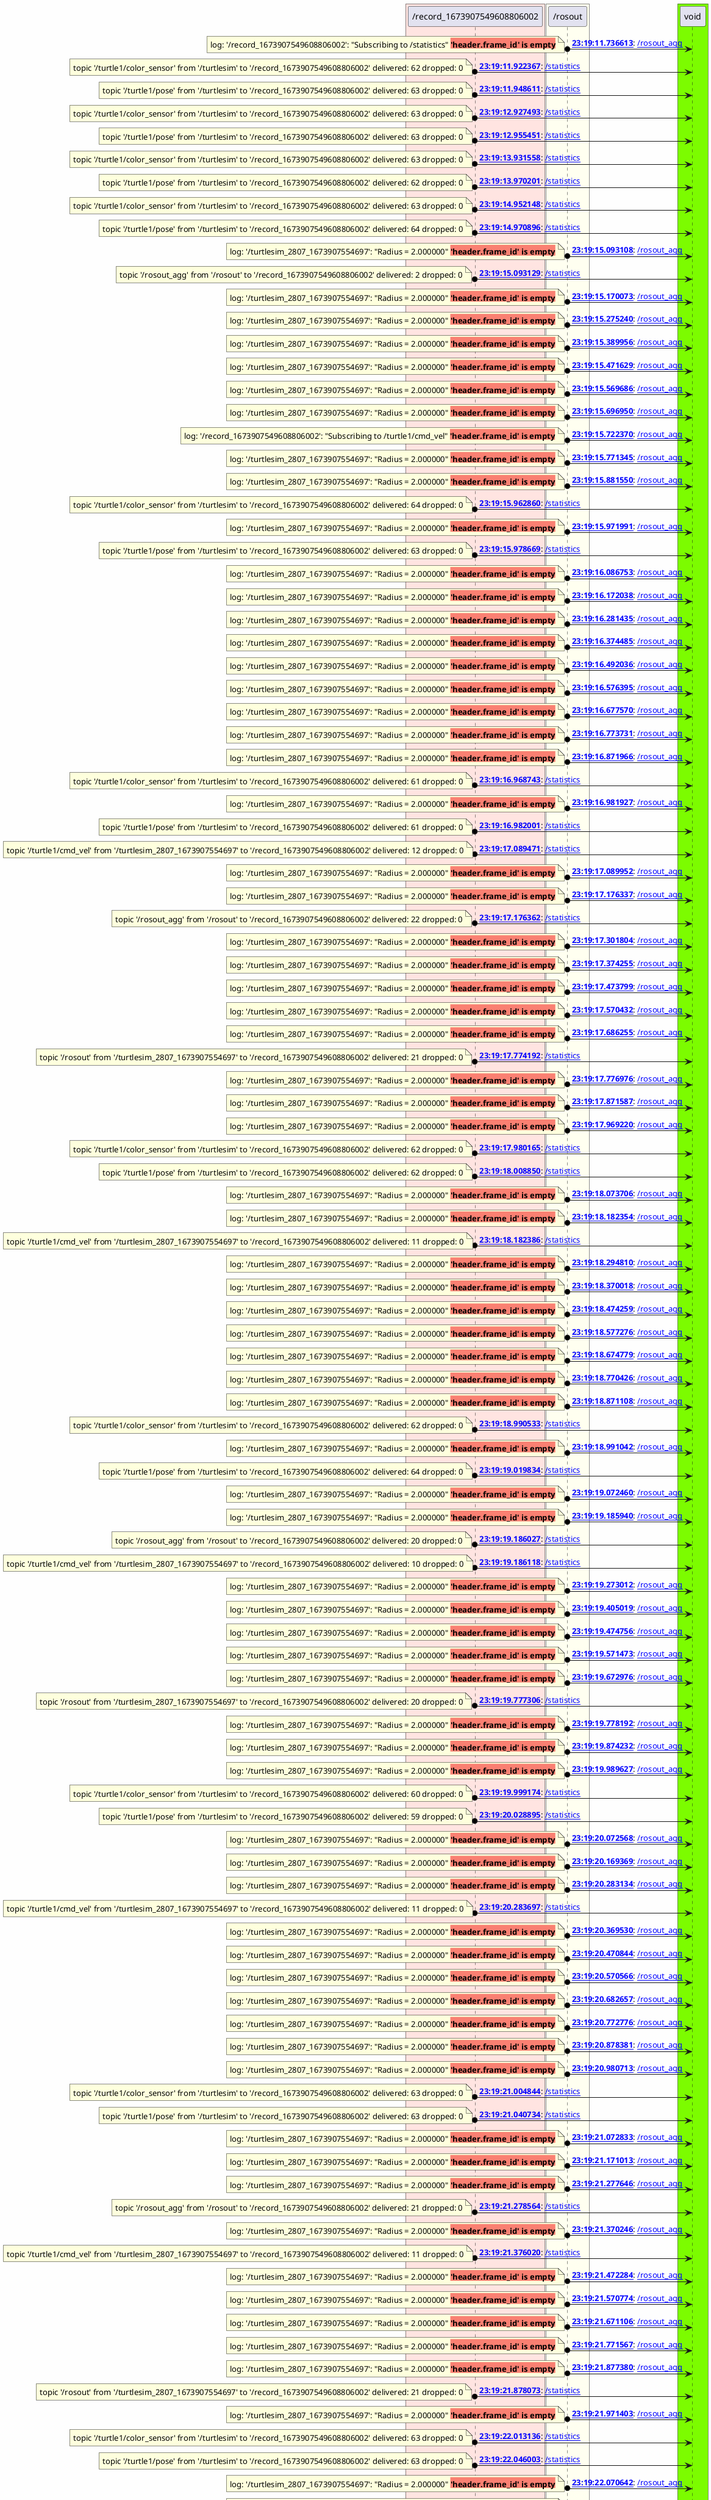@startuml

skinparam backgroundColor #FEFEFE

box #MistyRose
    participant "/record_1673907549608806002" as _record_1673907549608806002 [[../nodes/_record_1673907549608806002.html]]
end box
box #Ivory
    participant "/rosout" as _rosout [[../nodes/_rosout.html]]
end box
box #LawnGreen
    participant "void" as void [[../nodes/void.html]]
end box

_rosout o-> void : **[[../msgs/0000229_msg.html {message data} 23:19:11.736613]]**: [[../topics/_rosout_agg.html {topic data} /rosout_agg]]
note left
log: '/record_1673907549608806002': "Subscribing to /statistics" <b><back:salmon>'header.frame_id' is empty</back></b>
end note
_record_1673907549608806002 o-> void : **[[../msgs/0000254_msg.html {message data} 23:19:11.922367]]**: [[../topics/_statistics.html {topic data} /statistics]]
note left
topic '/turtle1/color_sensor' from '/turtlesim' to '/record_1673907549608806002' delivered: 62 dropped: 0
end note
_record_1673907549608806002 o-> void : **[[../msgs/0000259_msg.html {message data} 23:19:11.948611]]**: [[../topics/_statistics.html {topic data} /statistics]]
note left
topic '/turtle1/pose' from '/turtlesim' to '/record_1673907549608806002' delivered: 63 dropped: 0
end note
_record_1673907549608806002 o-> void : **[[../msgs/0000382_msg.html {message data} 23:19:12.927493]]**: [[../topics/_statistics.html {topic data} /statistics]]
note left
topic '/turtle1/color_sensor' from '/turtlesim' to '/record_1673907549608806002' delivered: 63 dropped: 0
end note
_record_1673907549608806002 o-> void : **[[../msgs/0000387_msg.html {message data} 23:19:12.955451]]**: [[../topics/_statistics.html {topic data} /statistics]]
note left
topic '/turtle1/pose' from '/turtlesim' to '/record_1673907549608806002' delivered: 63 dropped: 0
end note
_record_1673907549608806002 o-> void : **[[../msgs/0000510_msg.html {message data} 23:19:13.931558]]**: [[../topics/_statistics.html {topic data} /statistics]]
note left
topic '/turtle1/color_sensor' from '/turtlesim' to '/record_1673907549608806002' delivered: 63 dropped: 0
end note
_record_1673907549608806002 o-> void : **[[../msgs/0000515_msg.html {message data} 23:19:13.970201]]**: [[../topics/_statistics.html {topic data} /statistics]]
note left
topic '/turtle1/pose' from '/turtlesim' to '/record_1673907549608806002' delivered: 62 dropped: 0
end note
_record_1673907549608806002 o-> void : **[[../msgs/0000638_msg.html {message data} 23:19:14.952148]]**: [[../topics/_statistics.html {topic data} /statistics]]
note left
topic '/turtle1/color_sensor' from '/turtlesim' to '/record_1673907549608806002' delivered: 63 dropped: 0
end note
_record_1673907549608806002 o-> void : **[[../msgs/0000643_msg.html {message data} 23:19:14.970896]]**: [[../topics/_statistics.html {topic data} /statistics]]
note left
topic '/turtle1/pose' from '/turtlesim' to '/record_1673907549608806002' delivered: 64 dropped: 0
end note
_rosout o-> void : **[[../msgs/0000659_msg.html {message data} 23:19:15.093108]]**: [[../topics/_rosout_agg.html {topic data} /rosout_agg]]
note left
log: '/turtlesim_2807_1673907554697': "Radius = 2.000000" <b><back:salmon>'header.frame_id' is empty</back></b>
end note
_record_1673907549608806002 o-> void : **[[../msgs/0000660_msg.html {message data} 23:19:15.093129]]**: [[../topics/_statistics.html {topic data} /statistics]]
note left
topic '/rosout_agg' from '/rosout' to '/record_1673907549608806002' delivered: 2 dropped: 0
end note
_rosout o-> void : **[[../msgs/0000672_msg.html {message data} 23:19:15.170073]]**: [[../topics/_rosout_agg.html {topic data} /rosout_agg]]
note left
log: '/turtlesim_2807_1673907554697': "Radius = 2.000000" <b><back:salmon>'header.frame_id' is empty</back></b>
end note
_rosout o-> void : **[[../msgs/0000688_msg.html {message data} 23:19:15.275240]]**: [[../topics/_rosout_agg.html {topic data} /rosout_agg]]
note left
log: '/turtlesim_2807_1673907554697': "Radius = 2.000000" <b><back:salmon>'header.frame_id' is empty</back></b>
end note
_rosout o-> void : **[[../msgs/0000702_msg.html {message data} 23:19:15.389956]]**: [[../topics/_rosout_agg.html {topic data} /rosout_agg]]
note left
log: '/turtlesim_2807_1673907554697': "Radius = 2.000000" <b><back:salmon>'header.frame_id' is empty</back></b>
end note
_rosout o-> void : **[[../msgs/0000716_msg.html {message data} 23:19:15.471629]]**: [[../topics/_rosout_agg.html {topic data} /rosout_agg]]
note left
log: '/turtlesim_2807_1673907554697': "Radius = 2.000000" <b><back:salmon>'header.frame_id' is empty</back></b>
end note
_rosout o-> void : **[[../msgs/0000730_msg.html {message data} 23:19:15.569686]]**: [[../topics/_rosout_agg.html {topic data} /rosout_agg]]
note left
log: '/turtlesim_2807_1673907554697': "Radius = 2.000000" <b><back:salmon>'header.frame_id' is empty</back></b>
end note
_rosout o-> void : **[[../msgs/0000742_msg.html {message data} 23:19:15.696950]]**: [[../topics/_rosout_agg.html {topic data} /rosout_agg]]
note left
log: '/turtlesim_2807_1673907554697': "Radius = 2.000000" <b><back:salmon>'header.frame_id' is empty</back></b>
end note
_rosout o-> void : **[[../msgs/0000752_msg.html {message data} 23:19:15.722370]]**: [[../topics/_rosout_agg.html {topic data} /rosout_agg]]
note left
log: '/record_1673907549608806002': "Subscribing to /turtle1/cmd_vel" <b><back:salmon>'header.frame_id' is empty</back></b>
end note
_rosout o-> void : **[[../msgs/0000762_msg.html {message data} 23:19:15.771345]]**: [[../topics/_rosout_agg.html {topic data} /rosout_agg]]
note left
log: '/turtlesim_2807_1673907554697': "Radius = 2.000000" <b><back:salmon>'header.frame_id' is empty</back></b>
end note
_rosout o-> void : **[[../msgs/0000776_msg.html {message data} 23:19:15.881550]]**: [[../topics/_rosout_agg.html {topic data} /rosout_agg]]
note left
log: '/turtlesim_2807_1673907554697': "Radius = 2.000000" <b><back:salmon>'header.frame_id' is empty</back></b>
end note
_record_1673907549608806002 o-> void : **[[../msgs/0000789_msg.html {message data} 23:19:15.962860]]**: [[../topics/_statistics.html {topic data} /statistics]]
note left
topic '/turtle1/color_sensor' from '/turtlesim' to '/record_1673907549608806002' delivered: 64 dropped: 0
end note
_rosout o-> void : **[[../msgs/0000791_msg.html {message data} 23:19:15.971991]]**: [[../topics/_rosout_agg.html {topic data} /rosout_agg]]
note left
log: '/turtlesim_2807_1673907554697': "Radius = 2.000000" <b><back:salmon>'header.frame_id' is empty</back></b>
end note
_record_1673907549608806002 o-> void : **[[../msgs/0000795_msg.html {message data} 23:19:15.978669]]**: [[../topics/_statistics.html {topic data} /statistics]]
note left
topic '/turtle1/pose' from '/turtlesim' to '/record_1673907549608806002' delivered: 63 dropped: 0
end note
_rosout o-> void : **[[../msgs/0000810_msg.html {message data} 23:19:16.086753]]**: [[../topics/_rosout_agg.html {topic data} /rosout_agg]]
note left
log: '/turtlesim_2807_1673907554697': "Radius = 2.000000" <b><back:salmon>'header.frame_id' is empty</back></b>
end note
_rosout o-> void : **[[../msgs/0000825_msg.html {message data} 23:19:16.172038]]**: [[../topics/_rosout_agg.html {topic data} /rosout_agg]]
note left
log: '/turtlesim_2807_1673907554697': "Radius = 2.000000" <b><back:salmon>'header.frame_id' is empty</back></b>
end note
_rosout o-> void : **[[../msgs/0000839_msg.html {message data} 23:19:16.281435]]**: [[../topics/_rosout_agg.html {topic data} /rosout_agg]]
note left
log: '/turtlesim_2807_1673907554697': "Radius = 2.000000" <b><back:salmon>'header.frame_id' is empty</back></b>
end note
_rosout o-> void : **[[../msgs/0000855_msg.html {message data} 23:19:16.374485]]**: [[../topics/_rosout_agg.html {topic data} /rosout_agg]]
note left
log: '/turtlesim_2807_1673907554697': "Radius = 2.000000" <b><back:salmon>'header.frame_id' is empty</back></b>
end note
_rosout o-> void : **[[../msgs/0000869_msg.html {message data} 23:19:16.492036]]**: [[../topics/_rosout_agg.html {topic data} /rosout_agg]]
note left
log: '/turtlesim_2807_1673907554697': "Radius = 2.000000" <b><back:salmon>'header.frame_id' is empty</back></b>
end note
_rosout o-> void : **[[../msgs/0000887_msg.html {message data} 23:19:16.576395]]**: [[../topics/_rosout_agg.html {topic data} /rosout_agg]]
note left
log: '/turtlesim_2807_1673907554697': "Radius = 2.000000" <b><back:salmon>'header.frame_id' is empty</back></b>
end note
_rosout o-> void : **[[../msgs/0000900_msg.html {message data} 23:19:16.677570]]**: [[../topics/_rosout_agg.html {topic data} /rosout_agg]]
note left
log: '/turtlesim_2807_1673907554697': "Radius = 2.000000" <b><back:salmon>'header.frame_id' is empty</back></b>
end note
_rosout o-> void : **[[../msgs/0000913_msg.html {message data} 23:19:16.773731]]**: [[../topics/_rosout_agg.html {topic data} /rosout_agg]]
note left
log: '/turtlesim_2807_1673907554697': "Radius = 2.000000" <b><back:salmon>'header.frame_id' is empty</back></b>
end note
_rosout o-> void : **[[../msgs/0000930_msg.html {message data} 23:19:16.871966]]**: [[../topics/_rosout_agg.html {topic data} /rosout_agg]]
note left
log: '/turtlesim_2807_1673907554697': "Radius = 2.000000" <b><back:salmon>'header.frame_id' is empty</back></b>
end note
_record_1673907549608806002 o-> void : **[[../msgs/0000943_msg.html {message data} 23:19:16.968743]]**: [[../topics/_statistics.html {topic data} /statistics]]
note left
topic '/turtle1/color_sensor' from '/turtlesim' to '/record_1673907549608806002' delivered: 61 dropped: 0
end note
_rosout o-> void : **[[../msgs/0000946_msg.html {message data} 23:19:16.981927]]**: [[../topics/_rosout_agg.html {topic data} /rosout_agg]]
note left
log: '/turtlesim_2807_1673907554697': "Radius = 2.000000" <b><back:salmon>'header.frame_id' is empty</back></b>
end note
_record_1673907549608806002 o-> void : **[[../msgs/0000949_msg.html {message data} 23:19:16.982001]]**: [[../topics/_statistics.html {topic data} /statistics]]
note left
topic '/turtle1/pose' from '/turtlesim' to '/record_1673907549608806002' delivered: 61 dropped: 0
end note
_record_1673907549608806002 o-> void : **[[../msgs/0000964_msg.html {message data} 23:19:17.089471]]**: [[../topics/_statistics.html {topic data} /statistics]]
note left
topic '/turtle1/cmd_vel' from '/turtlesim_2807_1673907554697' to '/record_1673907549608806002' delivered: 12 dropped: 0
end note
_rosout o-> void : **[[../msgs/0000965_msg.html {message data} 23:19:17.089952]]**: [[../topics/_rosout_agg.html {topic data} /rosout_agg]]
note left
log: '/turtlesim_2807_1673907554697': "Radius = 2.000000" <b><back:salmon>'header.frame_id' is empty</back></b>
end note
_rosout o-> void : **[[../msgs/0000980_msg.html {message data} 23:19:17.176337]]**: [[../topics/_rosout_agg.html {topic data} /rosout_agg]]
note left
log: '/turtlesim_2807_1673907554697': "Radius = 2.000000" <b><back:salmon>'header.frame_id' is empty</back></b>
end note
_record_1673907549608806002 o-> void : **[[../msgs/0000981_msg.html {message data} 23:19:17.176362]]**: [[../topics/_statistics.html {topic data} /statistics]]
note left
topic '/rosout_agg' from '/rosout' to '/record_1673907549608806002' delivered: 22 dropped: 0
end note
_rosout o-> void : **[[../msgs/0000995_msg.html {message data} 23:19:17.301804]]**: [[../topics/_rosout_agg.html {topic data} /rosout_agg]]
note left
log: '/turtlesim_2807_1673907554697': "Radius = 2.000000" <b><back:salmon>'header.frame_id' is empty</back></b>
end note
_rosout o-> void : **[[../msgs/0001011_msg.html {message data} 23:19:17.374255]]**: [[../topics/_rosout_agg.html {topic data} /rosout_agg]]
note left
log: '/turtlesim_2807_1673907554697': "Radius = 2.000000" <b><back:salmon>'header.frame_id' is empty</back></b>
end note
_rosout o-> void : **[[../msgs/0001025_msg.html {message data} 23:19:17.473799]]**: [[../topics/_rosout_agg.html {topic data} /rosout_agg]]
note left
log: '/turtlesim_2807_1673907554697': "Radius = 2.000000" <b><back:salmon>'header.frame_id' is empty</back></b>
end note
_rosout o-> void : **[[../msgs/0001041_msg.html {message data} 23:19:17.570432]]**: [[../topics/_rosout_agg.html {topic data} /rosout_agg]]
note left
log: '/turtlesim_2807_1673907554697': "Radius = 2.000000" <b><back:salmon>'header.frame_id' is empty</back></b>
end note
_rosout o-> void : **[[../msgs/0001058_msg.html {message data} 23:19:17.686255]]**: [[../topics/_rosout_agg.html {topic data} /rosout_agg]]
note left
log: '/turtlesim_2807_1673907554697': "Radius = 2.000000" <b><back:salmon>'header.frame_id' is empty</back></b>
end note
_record_1673907549608806002 o-> void : **[[../msgs/0001070_msg.html {message data} 23:19:17.774192]]**: [[../topics/_statistics.html {topic data} /statistics]]
note left
topic '/rosout' from '/turtlesim_2807_1673907554697' to '/record_1673907549608806002' delivered: 21 dropped: 0
end note
_rosout o-> void : **[[../msgs/0001072_msg.html {message data} 23:19:17.776976]]**: [[../topics/_rosout_agg.html {topic data} /rosout_agg]]
note left
log: '/turtlesim_2807_1673907554697': "Radius = 2.000000" <b><back:salmon>'header.frame_id' is empty</back></b>
end note
_rosout o-> void : **[[../msgs/0001087_msg.html {message data} 23:19:17.871587]]**: [[../topics/_rosout_agg.html {topic data} /rosout_agg]]
note left
log: '/turtlesim_2807_1673907554697': "Radius = 2.000000" <b><back:salmon>'header.frame_id' is empty</back></b>
end note
_rosout o-> void : **[[../msgs/0001102_msg.html {message data} 23:19:17.969220]]**: [[../topics/_rosout_agg.html {topic data} /rosout_agg]]
note left
log: '/turtlesim_2807_1673907554697': "Radius = 2.000000" <b><back:salmon>'header.frame_id' is empty</back></b>
end note
_record_1673907549608806002 o-> void : **[[../msgs/0001105_msg.html {message data} 23:19:17.980165]]**: [[../topics/_statistics.html {topic data} /statistics]]
note left
topic '/turtle1/color_sensor' from '/turtlesim' to '/record_1673907549608806002' delivered: 62 dropped: 0
end note
_record_1673907549608806002 o-> void : **[[../msgs/0001108_msg.html {message data} 23:19:18.008850]]**: [[../topics/_statistics.html {topic data} /statistics]]
note left
topic '/turtle1/pose' from '/turtlesim' to '/record_1673907549608806002' delivered: 62 dropped: 0
end note
_rosout o-> void : **[[../msgs/0001119_msg.html {message data} 23:19:18.073706]]**: [[../topics/_rosout_agg.html {topic data} /rosout_agg]]
note left
log: '/turtlesim_2807_1673907554697': "Radius = 2.000000" <b><back:salmon>'header.frame_id' is empty</back></b>
end note
_rosout o-> void : **[[../msgs/0001136_msg.html {message data} 23:19:18.182354]]**: [[../topics/_rosout_agg.html {topic data} /rosout_agg]]
note left
log: '/turtlesim_2807_1673907554697': "Radius = 2.000000" <b><back:salmon>'header.frame_id' is empty</back></b>
end note
_record_1673907549608806002 o-> void : **[[../msgs/0001137_msg.html {message data} 23:19:18.182386]]**: [[../topics/_statistics.html {topic data} /statistics]]
note left
topic '/turtle1/cmd_vel' from '/turtlesim_2807_1673907554697' to '/record_1673907549608806002' delivered: 11 dropped: 0
end note
_rosout o-> void : **[[../msgs/0001154_msg.html {message data} 23:19:18.294810]]**: [[../topics/_rosout_agg.html {topic data} /rosout_agg]]
note left
log: '/turtlesim_2807_1673907554697': "Radius = 2.000000" <b><back:salmon>'header.frame_id' is empty</back></b>
end note
_rosout o-> void : **[[../msgs/0001167_msg.html {message data} 23:19:18.370018]]**: [[../topics/_rosout_agg.html {topic data} /rosout_agg]]
note left
log: '/turtlesim_2807_1673907554697': "Radius = 2.000000" <b><back:salmon>'header.frame_id' is empty</back></b>
end note
_rosout o-> void : **[[../msgs/0001180_msg.html {message data} 23:19:18.474259]]**: [[../topics/_rosout_agg.html {topic data} /rosout_agg]]
note left
log: '/turtlesim_2807_1673907554697': "Radius = 2.000000" <b><back:salmon>'header.frame_id' is empty</back></b>
end note
_rosout o-> void : **[[../msgs/0001197_msg.html {message data} 23:19:18.577276]]**: [[../topics/_rosout_agg.html {topic data} /rosout_agg]]
note left
log: '/turtlesim_2807_1673907554697': "Radius = 2.000000" <b><back:salmon>'header.frame_id' is empty</back></b>
end note
_rosout o-> void : **[[../msgs/0001214_msg.html {message data} 23:19:18.674779]]**: [[../topics/_rosout_agg.html {topic data} /rosout_agg]]
note left
log: '/turtlesim_2807_1673907554697': "Radius = 2.000000" <b><back:salmon>'header.frame_id' is empty</back></b>
end note
_rosout o-> void : **[[../msgs/0001227_msg.html {message data} 23:19:18.770426]]**: [[../topics/_rosout_agg.html {topic data} /rosout_agg]]
note left
log: '/turtlesim_2807_1673907554697': "Radius = 2.000000" <b><back:salmon>'header.frame_id' is empty</back></b>
end note
_rosout o-> void : **[[../msgs/0001242_msg.html {message data} 23:19:18.871108]]**: [[../topics/_rosout_agg.html {topic data} /rosout_agg]]
note left
log: '/turtlesim_2807_1673907554697': "Radius = 2.000000" <b><back:salmon>'header.frame_id' is empty</back></b>
end note
_record_1673907549608806002 o-> void : **[[../msgs/0001263_msg.html {message data} 23:19:18.990533]]**: [[../topics/_statistics.html {topic data} /statistics]]
note left
topic '/turtle1/color_sensor' from '/turtlesim' to '/record_1673907549608806002' delivered: 62 dropped: 0
end note
_rosout o-> void : **[[../msgs/0001264_msg.html {message data} 23:19:18.991042]]**: [[../topics/_rosout_agg.html {topic data} /rosout_agg]]
note left
log: '/turtlesim_2807_1673907554697': "Radius = 2.000000" <b><back:salmon>'header.frame_id' is empty</back></b>
end note
_record_1673907549608806002 o-> void : **[[../msgs/0001269_msg.html {message data} 23:19:19.019834]]**: [[../topics/_statistics.html {topic data} /statistics]]
note left
topic '/turtle1/pose' from '/turtlesim' to '/record_1673907549608806002' delivered: 64 dropped: 0
end note
_rosout o-> void : **[[../msgs/0001278_msg.html {message data} 23:19:19.072460]]**: [[../topics/_rosout_agg.html {topic data} /rosout_agg]]
note left
log: '/turtlesim_2807_1673907554697': "Radius = 2.000000" <b><back:salmon>'header.frame_id' is empty</back></b>
end note
_rosout o-> void : **[[../msgs/0001289_msg.html {message data} 23:19:19.185940]]**: [[../topics/_rosout_agg.html {topic data} /rosout_agg]]
note left
log: '/turtlesim_2807_1673907554697': "Radius = 2.000000" <b><back:salmon>'header.frame_id' is empty</back></b>
end note
_record_1673907549608806002 o-> void : **[[../msgs/0001292_msg.html {message data} 23:19:19.186027]]**: [[../topics/_statistics.html {topic data} /statistics]]
note left
topic '/rosout_agg' from '/rosout' to '/record_1673907549608806002' delivered: 20 dropped: 0
end note
_record_1673907549608806002 o-> void : **[[../msgs/0001293_msg.html {message data} 23:19:19.186118]]**: [[../topics/_statistics.html {topic data} /statistics]]
note left
topic '/turtle1/cmd_vel' from '/turtlesim_2807_1673907554697' to '/record_1673907549608806002' delivered: 10 dropped: 0
end note
_rosout o-> void : **[[../msgs/0001304_msg.html {message data} 23:19:19.273012]]**: [[../topics/_rosout_agg.html {topic data} /rosout_agg]]
note left
log: '/turtlesim_2807_1673907554697': "Radius = 2.000000" <b><back:salmon>'header.frame_id' is empty</back></b>
end note
_rosout o-> void : **[[../msgs/0001323_msg.html {message data} 23:19:19.405019]]**: [[../topics/_rosout_agg.html {topic data} /rosout_agg]]
note left
log: '/turtlesim_2807_1673907554697': "Radius = 2.000000" <b><back:salmon>'header.frame_id' is empty</back></b>
end note
_rosout o-> void : **[[../msgs/0001334_msg.html {message data} 23:19:19.474756]]**: [[../topics/_rosout_agg.html {topic data} /rosout_agg]]
note left
log: '/turtlesim_2807_1673907554697': "Radius = 2.000000" <b><back:salmon>'header.frame_id' is empty</back></b>
end note
_rosout o-> void : **[[../msgs/0001347_msg.html {message data} 23:19:19.571473]]**: [[../topics/_rosout_agg.html {topic data} /rosout_agg]]
note left
log: '/turtlesim_2807_1673907554697': "Radius = 2.000000" <b><back:salmon>'header.frame_id' is empty</back></b>
end note
_rosout o-> void : **[[../msgs/0001364_msg.html {message data} 23:19:19.672976]]**: [[../topics/_rosout_agg.html {topic data} /rosout_agg]]
note left
log: '/turtlesim_2807_1673907554697': "Radius = 2.000000" <b><back:salmon>'header.frame_id' is empty</back></b>
end note
_record_1673907549608806002 o-> void : **[[../msgs/0001380_msg.html {message data} 23:19:19.777306]]**: [[../topics/_statistics.html {topic data} /statistics]]
note left
topic '/rosout' from '/turtlesim_2807_1673907554697' to '/record_1673907549608806002' delivered: 20 dropped: 0
end note
_rosout o-> void : **[[../msgs/0001381_msg.html {message data} 23:19:19.778192]]**: [[../topics/_rosout_agg.html {topic data} /rosout_agg]]
note left
log: '/turtlesim_2807_1673907554697': "Radius = 2.000000" <b><back:salmon>'header.frame_id' is empty</back></b>
end note
_rosout o-> void : **[[../msgs/0001397_msg.html {message data} 23:19:19.874232]]**: [[../topics/_rosout_agg.html {topic data} /rosout_agg]]
note left
log: '/turtlesim_2807_1673907554697': "Radius = 2.000000" <b><back:salmon>'header.frame_id' is empty</back></b>
end note
_rosout o-> void : **[[../msgs/0001412_msg.html {message data} 23:19:19.989627]]**: [[../topics/_rosout_agg.html {topic data} /rosout_agg]]
note left
log: '/turtlesim_2807_1673907554697': "Radius = 2.000000" <b><back:salmon>'header.frame_id' is empty</back></b>
end note
_record_1673907549608806002 o-> void : **[[../msgs/0001417_msg.html {message data} 23:19:19.999174]]**: [[../topics/_statistics.html {topic data} /statistics]]
note left
topic '/turtle1/color_sensor' from '/turtlesim' to '/record_1673907549608806002' delivered: 60 dropped: 0
end note
_record_1673907549608806002 o-> void : **[[../msgs/0001422_msg.html {message data} 23:19:20.028895]]**: [[../topics/_statistics.html {topic data} /statistics]]
note left
topic '/turtle1/pose' from '/turtlesim' to '/record_1673907549608806002' delivered: 59 dropped: 0
end note
_rosout o-> void : **[[../msgs/0001429_msg.html {message data} 23:19:20.072568]]**: [[../topics/_rosout_agg.html {topic data} /rosout_agg]]
note left
log: '/turtlesim_2807_1673907554697': "Radius = 2.000000" <b><back:salmon>'header.frame_id' is empty</back></b>
end note
_rosout o-> void : **[[../msgs/0001442_msg.html {message data} 23:19:20.169369]]**: [[../topics/_rosout_agg.html {topic data} /rosout_agg]]
note left
log: '/turtlesim_2807_1673907554697': "Radius = 2.000000" <b><back:salmon>'header.frame_id' is empty</back></b>
end note
_rosout o-> void : **[[../msgs/0001457_msg.html {message data} 23:19:20.283134]]**: [[../topics/_rosout_agg.html {topic data} /rosout_agg]]
note left
log: '/turtlesim_2807_1673907554697': "Radius = 2.000000" <b><back:salmon>'header.frame_id' is empty</back></b>
end note
_record_1673907549608806002 o-> void : **[[../msgs/0001460_msg.html {message data} 23:19:20.283697]]**: [[../topics/_statistics.html {topic data} /statistics]]
note left
topic '/turtle1/cmd_vel' from '/turtlesim_2807_1673907554697' to '/record_1673907549608806002' delivered: 11 dropped: 0
end note
_rosout o-> void : **[[../msgs/0001475_msg.html {message data} 23:19:20.369530]]**: [[../topics/_rosout_agg.html {topic data} /rosout_agg]]
note left
log: '/turtlesim_2807_1673907554697': "Radius = 2.000000" <b><back:salmon>'header.frame_id' is empty</back></b>
end note
_rosout o-> void : **[[../msgs/0001492_msg.html {message data} 23:19:20.470844]]**: [[../topics/_rosout_agg.html {topic data} /rosout_agg]]
note left
log: '/turtlesim_2807_1673907554697': "Radius = 2.000000" <b><back:salmon>'header.frame_id' is empty</back></b>
end note
_rosout o-> void : **[[../msgs/0001505_msg.html {message data} 23:19:20.570566]]**: [[../topics/_rosout_agg.html {topic data} /rosout_agg]]
note left
log: '/turtlesim_2807_1673907554697': "Radius = 2.000000" <b><back:salmon>'header.frame_id' is empty</back></b>
end note
_rosout o-> void : **[[../msgs/0001523_msg.html {message data} 23:19:20.682657]]**: [[../topics/_rosout_agg.html {topic data} /rosout_agg]]
note left
log: '/turtlesim_2807_1673907554697': "Radius = 2.000000" <b><back:salmon>'header.frame_id' is empty</back></b>
end note
_rosout o-> void : **[[../msgs/0001535_msg.html {message data} 23:19:20.772776]]**: [[../topics/_rosout_agg.html {topic data} /rosout_agg]]
note left
log: '/turtlesim_2807_1673907554697': "Radius = 2.000000" <b><back:salmon>'header.frame_id' is empty</back></b>
end note
_rosout o-> void : **[[../msgs/0001554_msg.html {message data} 23:19:20.878381]]**: [[../topics/_rosout_agg.html {topic data} /rosout_agg]]
note left
log: '/turtlesim_2807_1673907554697': "Radius = 2.000000" <b><back:salmon>'header.frame_id' is empty</back></b>
end note
_rosout o-> void : **[[../msgs/0001569_msg.html {message data} 23:19:20.980713]]**: [[../topics/_rosout_agg.html {topic data} /rosout_agg]]
note left
log: '/turtlesim_2807_1673907554697': "Radius = 2.000000" <b><back:salmon>'header.frame_id' is empty</back></b>
end note
_record_1673907549608806002 o-> void : **[[../msgs/0001576_msg.html {message data} 23:19:21.004844]]**: [[../topics/_statistics.html {topic data} /statistics]]
note left
topic '/turtle1/color_sensor' from '/turtlesim' to '/record_1673907549608806002' delivered: 63 dropped: 0
end note
_record_1673907549608806002 o-> void : **[[../msgs/0001581_msg.html {message data} 23:19:21.040734]]**: [[../topics/_statistics.html {topic data} /statistics]]
note left
topic '/turtle1/pose' from '/turtlesim' to '/record_1673907549608806002' delivered: 63 dropped: 0
end note
_rosout o-> void : **[[../msgs/0001586_msg.html {message data} 23:19:21.072833]]**: [[../topics/_rosout_agg.html {topic data} /rosout_agg]]
note left
log: '/turtlesim_2807_1673907554697': "Radius = 2.000000" <b><back:salmon>'header.frame_id' is empty</back></b>
end note
_rosout o-> void : **[[../msgs/0001601_msg.html {message data} 23:19:21.171013]]**: [[../topics/_rosout_agg.html {topic data} /rosout_agg]]
note left
log: '/turtlesim_2807_1673907554697': "Radius = 2.000000" <b><back:salmon>'header.frame_id' is empty</back></b>
end note
_rosout o-> void : **[[../msgs/0001617_msg.html {message data} 23:19:21.277646]]**: [[../topics/_rosout_agg.html {topic data} /rosout_agg]]
note left
log: '/turtlesim_2807_1673907554697': "Radius = 2.000000" <b><back:salmon>'header.frame_id' is empty</back></b>
end note
_record_1673907549608806002 o-> void : **[[../msgs/0001621_msg.html {message data} 23:19:21.278564]]**: [[../topics/_statistics.html {topic data} /statistics]]
note left
topic '/rosout_agg' from '/rosout' to '/record_1673907549608806002' delivered: 21 dropped: 0
end note
_rosout o-> void : **[[../msgs/0001632_msg.html {message data} 23:19:21.370246]]**: [[../topics/_rosout_agg.html {topic data} /rosout_agg]]
note left
log: '/turtlesim_2807_1673907554697': "Radius = 2.000000" <b><back:salmon>'header.frame_id' is empty</back></b>
end note
_record_1673907549608806002 o-> void : **[[../msgs/0001637_msg.html {message data} 23:19:21.376020]]**: [[../topics/_statistics.html {topic data} /statistics]]
note left
topic '/turtle1/cmd_vel' from '/turtlesim_2807_1673907554697' to '/record_1673907549608806002' delivered: 11 dropped: 0
end note
_rosout o-> void : **[[../msgs/0001650_msg.html {message data} 23:19:21.472284]]**: [[../topics/_rosout_agg.html {topic data} /rosout_agg]]
note left
log: '/turtlesim_2807_1673907554697': "Radius = 2.000000" <b><back:salmon>'header.frame_id' is empty</back></b>
end note
_rosout o-> void : **[[../msgs/0001666_msg.html {message data} 23:19:21.570774]]**: [[../topics/_rosout_agg.html {topic data} /rosout_agg]]
note left
log: '/turtlesim_2807_1673907554697': "Radius = 2.000000" <b><back:salmon>'header.frame_id' is empty</back></b>
end note
_rosout o-> void : **[[../msgs/0001681_msg.html {message data} 23:19:21.671106]]**: [[../topics/_rosout_agg.html {topic data} /rosout_agg]]
note left
log: '/turtlesim_2807_1673907554697': "Radius = 2.000000" <b><back:salmon>'header.frame_id' is empty</back></b>
end note
_rosout o-> void : **[[../msgs/0001695_msg.html {message data} 23:19:21.771567]]**: [[../topics/_rosout_agg.html {topic data} /rosout_agg]]
note left
log: '/turtlesim_2807_1673907554697': "Radius = 2.000000" <b><back:salmon>'header.frame_id' is empty</back></b>
end note
_rosout o-> void : **[[../msgs/0001712_msg.html {message data} 23:19:21.877380]]**: [[../topics/_rosout_agg.html {topic data} /rosout_agg]]
note left
log: '/turtlesim_2807_1673907554697': "Radius = 2.000000" <b><back:salmon>'header.frame_id' is empty</back></b>
end note
_record_1673907549608806002 o-> void : **[[../msgs/0001715_msg.html {message data} 23:19:21.878073]]**: [[../topics/_statistics.html {topic data} /statistics]]
note left
topic '/rosout' from '/turtlesim_2807_1673907554697' to '/record_1673907549608806002' delivered: 21 dropped: 0
end note
_rosout o-> void : **[[../msgs/0001729_msg.html {message data} 23:19:21.971403]]**: [[../topics/_rosout_agg.html {topic data} /rosout_agg]]
note left
log: '/turtlesim_2807_1673907554697': "Radius = 2.000000" <b><back:salmon>'header.frame_id' is empty</back></b>
end note
_record_1673907549608806002 o-> void : **[[../msgs/0001737_msg.html {message data} 23:19:22.013136]]**: [[../topics/_statistics.html {topic data} /statistics]]
note left
topic '/turtle1/color_sensor' from '/turtlesim' to '/record_1673907549608806002' delivered: 63 dropped: 0
end note
_record_1673907549608806002 o-> void : **[[../msgs/0001742_msg.html {message data} 23:19:22.046003]]**: [[../topics/_statistics.html {topic data} /statistics]]
note left
topic '/turtle1/pose' from '/turtlesim' to '/record_1673907549608806002' delivered: 63 dropped: 0
end note
_rosout o-> void : **[[../msgs/0001747_msg.html {message data} 23:19:22.070642]]**: [[../topics/_rosout_agg.html {topic data} /rosout_agg]]
note left
log: '/turtlesim_2807_1673907554697': "Radius = 2.000000" <b><back:salmon>'header.frame_id' is empty</back></b>
end note
_rosout o-> void : **[[../msgs/0001764_msg.html {message data} 23:19:22.185431]]**: [[../topics/_rosout_agg.html {topic data} /rosout_agg]]
note left
log: '/turtlesim_2807_1673907554697': "Radius = 2.000000" <b><back:salmon>'header.frame_id' is empty</back></b>
end note
_rosout o-> void : **[[../msgs/0001776_msg.html {message data} 23:19:22.271360]]**: [[../topics/_rosout_agg.html {topic data} /rosout_agg]]
note left
log: '/turtlesim_2807_1673907554697': "Radius = 2.000000" <b><back:salmon>'header.frame_id' is empty</back></b>
end note
_rosout o-> void : **[[../msgs/0001792_msg.html {message data} 23:19:22.381733]]**: [[../topics/_rosout_agg.html {topic data} /rosout_agg]]
note left
log: '/turtlesim_2807_1673907554697': "Radius = 2.000000" <b><back:salmon>'header.frame_id' is empty</back></b>
end note
_record_1673907549608806002 o-> void : **[[../msgs/0001793_msg.html {message data} 23:19:22.381739]]**: [[../topics/_statistics.html {topic data} /statistics]]
note left
topic '/turtle1/cmd_vel' from '/turtlesim_2807_1673907554697' to '/record_1673907549608806002' delivered: 10 dropped: 0
end note
_rosout o-> void : **[[../msgs/0001809_msg.html {message data} 23:19:22.488998]]**: [[../topics/_rosout_agg.html {topic data} /rosout_agg]]
note left
log: '/turtlesim_2807_1673907554697': "Radius = 2.000000" <b><back:salmon>'header.frame_id' is empty</back></b>
end note
_rosout o-> void : **[[../msgs/0001820_msg.html {message data} 23:19:22.569271]]**: [[../topics/_rosout_agg.html {topic data} /rosout_agg]]
note left
log: '/turtlesim_2807_1673907554697': "Radius = 2.000000" <b><back:salmon>'header.frame_id' is empty</back></b>
end note
_rosout o-> void : **[[../msgs/0001835_msg.html {message data} 23:19:22.674402]]**: [[../topics/_rosout_agg.html {topic data} /rosout_agg]]
note left
log: '/turtlesim_2807_1673907554697': "Radius = 2.000000" <b><back:salmon>'header.frame_id' is empty</back></b>
end note
_rosout o-> void : **[[../msgs/0001852_msg.html {message data} 23:19:22.777640]]**: [[../topics/_rosout_agg.html {topic data} /rosout_agg]]
note left
log: '/turtlesim_2807_1673907554697': "Radius = 2.000000" <b><back:salmon>'header.frame_id' is empty</back></b>
end note
_rosout o-> void : **[[../msgs/0001868_msg.html {message data} 23:19:22.872900]]**: [[../topics/_rosout_agg.html {topic data} /rosout_agg]]
note left
log: '/turtlesim_2807_1673907554697': "Radius = 2.000000" <b><back:salmon>'header.frame_id' is empty</back></b>
end note
_rosout o-> void : **[[../msgs/0001883_msg.html {message data} 23:19:22.972192]]**: [[../topics/_rosout_agg.html {topic data} /rosout_agg]]
note left
log: '/turtlesim_2807_1673907554697': "Radius = 2.000000" <b><back:salmon>'header.frame_id' is empty</back></b>
end note
_record_1673907549608806002 o-> void : **[[../msgs/0001892_msg.html {message data} 23:19:23.022795]]**: [[../topics/_statistics.html {topic data} /statistics]]
note left
topic '/turtle1/color_sensor' from '/turtlesim' to '/record_1673907549608806002' delivered: 61 dropped: 0
end note
_record_1673907549608806002 o-> void : **[[../msgs/0001897_msg.html {message data} 23:19:23.052684]]**: [[../topics/_statistics.html {topic data} /statistics]]
note left
topic '/turtle1/pose' from '/turtlesim' to '/record_1673907549608806002' delivered: 61 dropped: 0
end note
_rosout o-> void : **[[../msgs/0001902_msg.html {message data} 23:19:23.072317]]**: [[../topics/_rosout_agg.html {topic data} /rosout_agg]]
note left
log: '/turtlesim_2807_1673907554697': "Radius = 2.000000" <b><back:salmon>'header.frame_id' is empty</back></b>
end note
_rosout o-> void : **[[../msgs/0001916_msg.html {message data} 23:19:23.176718]]**: [[../topics/_rosout_agg.html {topic data} /rosout_agg]]
note left
log: '/turtlesim_2807_1673907554697': "Radius = 2.000000" <b><back:salmon>'header.frame_id' is empty</back></b>
end note
_rosout o-> void : **[[../msgs/0001931_msg.html {message data} 23:19:23.270742]]**: [[../topics/_rosout_agg.html {topic data} /rosout_agg]]
note left
log: '/turtlesim_2807_1673907554697': "Radius = 2.000000" <b><back:salmon>'header.frame_id' is empty</back></b>
end note
_rosout o-> void : **[[../msgs/0001949_msg.html {message data} 23:19:23.377463]]**: [[../topics/_rosout_agg.html {topic data} /rosout_agg]]
note left
log: '/turtlesim_2807_1673907554697': "Radius = 2.000000" <b><back:salmon>'header.frame_id' is empty</back></b>
end note
_record_1673907549608806002 o-> void : **[[../msgs/0001950_msg.html {message data} 23:19:23.377563]]**: [[../topics/_statistics.html {topic data} /statistics]]
note left
topic '/rosout_agg' from '/rosout' to '/record_1673907549608806002' delivered: 21 dropped: 0
end note
_rosout o-> void : **[[../msgs/0001962_msg.html {message data} 23:19:23.470424]]**: [[../topics/_rosout_agg.html {topic data} /rosout_agg]]
note left
log: '/turtlesim_2807_1673907554697': "Radius = 2.000000" <b><back:salmon>'header.frame_id' is empty</back></b>
end note
_record_1673907549608806002 o-> void : **[[../msgs/0001966_msg.html {message data} 23:19:23.471696]]**: [[../topics/_statistics.html {topic data} /statistics]]
note left
topic '/turtle1/cmd_vel' from '/turtlesim_2807_1673907554697' to '/record_1673907549608806002' delivered: 11 dropped: 0
end note
_rosout o-> void : **[[../msgs/0001980_msg.html {message data} 23:19:23.569311]]**: [[../topics/_rosout_agg.html {topic data} /rosout_agg]]
note left
log: '/turtlesim_2807_1673907554697': "Radius = 2.000000" <b><back:salmon>'header.frame_id' is empty</back></b>
end note
_rosout o-> void : **[[../msgs/0001996_msg.html {message data} 23:19:23.681871]]**: [[../topics/_rosout_agg.html {topic data} /rosout_agg]]
note left
log: '/turtlesim_2807_1673907554697': "Radius = 2.000000" <b><back:salmon>'header.frame_id' is empty</back></b>
end note
_rosout o-> void : **[[../msgs/0002013_msg.html {message data} 23:19:23.776501]]**: [[../topics/_rosout_agg.html {topic data} /rosout_agg]]
note left
log: '/turtlesim_2807_1673907554697': "Radius = 2.000000" <b><back:salmon>'header.frame_id' is empty</back></b>
end note
_rosout o-> void : **[[../msgs/0002028_msg.html {message data} 23:19:23.871570]]**: [[../topics/_rosout_agg.html {topic data} /rosout_agg]]
note left
log: '/turtlesim_2807_1673907554697': "Radius = 2.000000" <b><back:salmon>'header.frame_id' is empty</back></b>
end note
_record_1673907549608806002 o-> void : **[[../msgs/0002043_msg.html {message data} 23:19:23.969679]]**: [[../topics/_statistics.html {topic data} /statistics]]
note left
topic '/rosout' from '/turtlesim_2807_1673907554697' to '/record_1673907549608806002' delivered: 21 dropped: 0
end note
_rosout o-> void : **[[../msgs/0002044_msg.html {message data} 23:19:23.969816]]**: [[../topics/_rosout_agg.html {topic data} /rosout_agg]]
note left
log: '/turtlesim_2807_1673907554697': "Radius = 2.000000" <b><back:salmon>'header.frame_id' is empty</back></b>
end note
_record_1673907549608806002 o-> void : **[[../msgs/0002053_msg.html {message data} 23:19:24.029518]]**: [[../topics/_statistics.html {topic data} /statistics]]
note left
topic '/turtle1/color_sensor' from '/turtlesim' to '/record_1673907549608806002' delivered: 62 dropped: 0
end note
_record_1673907549608806002 o-> void : **[[../msgs/0002058_msg.html {message data} 23:19:24.061806]]**: [[../topics/_statistics.html {topic data} /statistics]]
note left
topic '/turtle1/pose' from '/turtlesim' to '/record_1673907549608806002' delivered: 63 dropped: 0
end note
_rosout o-> void : **[[../msgs/0002061_msg.html {message data} 23:19:24.073985]]**: [[../topics/_rosout_agg.html {topic data} /rosout_agg]]
note left
log: '/turtlesim_2807_1673907554697': "Radius = 2.000000" <b><back:salmon>'header.frame_id' is empty</back></b>
end note
_rosout o-> void : **[[../msgs/0002077_msg.html {message data} 23:19:24.175033]]**: [[../topics/_rosout_agg.html {topic data} /rosout_agg]]
note left
log: '/turtlesim_2807_1673907554697': "Radius = 2.000000" <b><back:salmon>'header.frame_id' is empty</back></b>
end note
_record_1673907549608806002 o-> void : **[[../msgs/0002187_msg.html {message data} 23:19:25.042539]]**: [[../topics/_statistics.html {topic data} /statistics]]
note left
topic '/turtle1/color_sensor' from '/turtlesim' to '/record_1673907549608806002' delivered: 64 dropped: 0
end note
_record_1673907549608806002 o-> void : **[[../msgs/0002190_msg.html {message data} 23:19:25.099478]]**: [[../topics/_statistics.html {topic data} /statistics]]
note left
topic '/turtle1/pose' from '/turtlesim' to '/record_1673907549608806002' delivered: 62 dropped: 0
end note
_record_1673907549608806002 o-> void : **[[../msgs/0002311_msg.html {message data} 23:19:26.045230]]**: [[../topics/_statistics.html {topic data} /statistics]]
note left
topic '/turtle1/color_sensor' from '/turtlesim' to '/record_1673907549608806002' delivered: 61 dropped: 0
end note
_record_1673907549608806002 o-> void : **[[../msgs/0002320_msg.html {message data} 23:19:26.113242]]**: [[../topics/_statistics.html {topic data} /statistics]]
note left
topic '/turtle1/pose' from '/turtlesim' to '/record_1673907549608806002' delivered: 64 dropped: 0
end note
_record_1673907549608806002 o-> void : **[[../msgs/0002425_msg.html {message data} 23:19:27.055324]]**: [[../topics/_statistics.html {topic data} /statistics]]
note left
topic '/turtle1/color_sensor' from '/turtlesim' to '/record_1673907549608806002' delivered: 56 dropped: 0
end note
_record_1673907549608806002 o-> void : **[[../msgs/0002434_msg.html {message data} 23:19:27.120050]]**: [[../topics/_statistics.html {topic data} /statistics]]
note left
topic '/turtle1/pose' from '/turtlesim' to '/record_1673907549608806002' delivered: 56 dropped: 0
end note

@enduml

